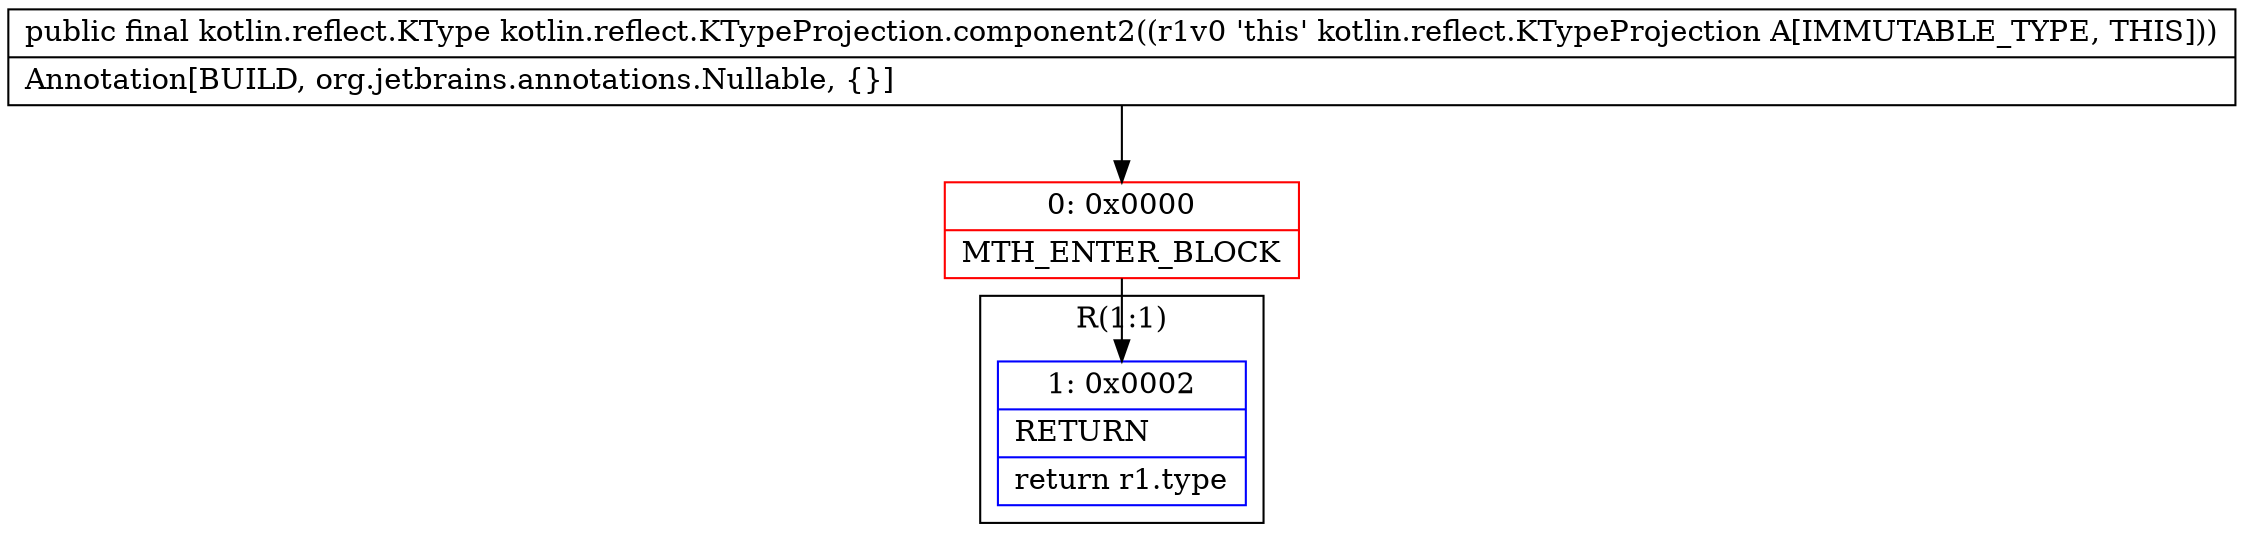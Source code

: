 digraph "CFG forkotlin.reflect.KTypeProjection.component2()Lkotlin\/reflect\/KType;" {
subgraph cluster_Region_1126421919 {
label = "R(1:1)";
node [shape=record,color=blue];
Node_1 [shape=record,label="{1\:\ 0x0002|RETURN\l|return r1.type\l}"];
}
Node_0 [shape=record,color=red,label="{0\:\ 0x0000|MTH_ENTER_BLOCK\l}"];
MethodNode[shape=record,label="{public final kotlin.reflect.KType kotlin.reflect.KTypeProjection.component2((r1v0 'this' kotlin.reflect.KTypeProjection A[IMMUTABLE_TYPE, THIS]))  | Annotation[BUILD, org.jetbrains.annotations.Nullable, \{\}]\l}"];
MethodNode -> Node_0;
Node_0 -> Node_1;
}

